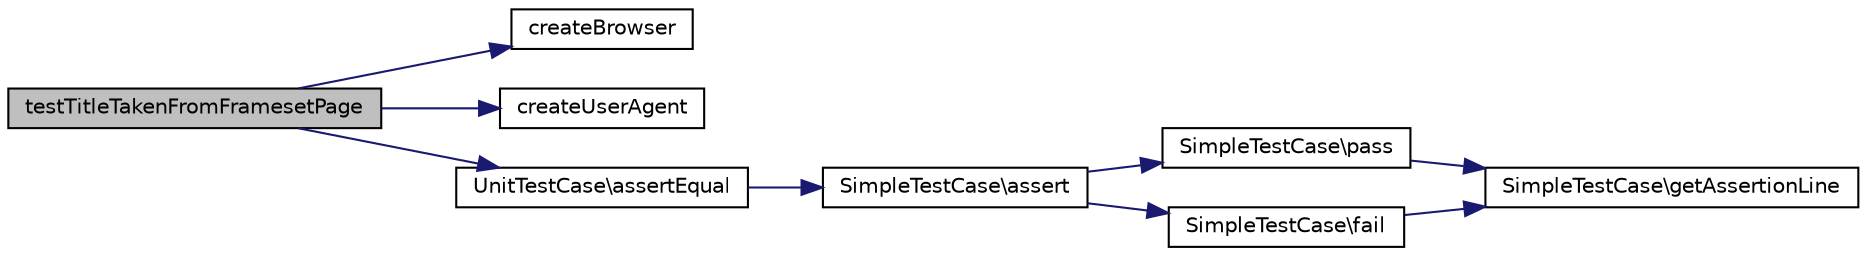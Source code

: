 digraph "testTitleTakenFromFramesetPage"
{
  edge [fontname="Helvetica",fontsize="10",labelfontname="Helvetica",labelfontsize="10"];
  node [fontname="Helvetica",fontsize="10",shape=record];
  rankdir="LR";
  Node1 [label="testTitleTakenFromFramesetPage",height=0.2,width=0.4,color="black", fillcolor="grey75", style="filled" fontcolor="black"];
  Node1 -> Node2 [color="midnightblue",fontsize="10",style="solid",fontname="Helvetica"];
  Node2 [label="createBrowser",height=0.2,width=0.4,color="black", fillcolor="white", style="filled",URL="$class_test_of_browser_frames.html#ab0d1b93dfb1bfcde50e2710dc1349743"];
  Node1 -> Node3 [color="midnightblue",fontsize="10",style="solid",fontname="Helvetica"];
  Node3 [label="createUserAgent",height=0.2,width=0.4,color="black", fillcolor="white", style="filled",URL="$class_test_of_browser_frames.html#a684e66a645fbf044ac13264555c264f8"];
  Node1 -> Node4 [color="midnightblue",fontsize="10",style="solid",fontname="Helvetica"];
  Node4 [label="UnitTestCase\\assertEqual",height=0.2,width=0.4,color="black", fillcolor="white", style="filled",URL="$class_unit_test_case.html#a4dfd80fc987c7176bc85e680aeb98161"];
  Node4 -> Node5 [color="midnightblue",fontsize="10",style="solid",fontname="Helvetica"];
  Node5 [label="SimpleTestCase\\assert",height=0.2,width=0.4,color="black", fillcolor="white", style="filled",URL="$class_simple_test_case.html#a9be3866087958c52771a4eb0921a80f8"];
  Node5 -> Node6 [color="midnightblue",fontsize="10",style="solid",fontname="Helvetica"];
  Node6 [label="SimpleTestCase\\pass",height=0.2,width=0.4,color="black", fillcolor="white", style="filled",URL="$class_simple_test_case.html#a413ec6a28c017c7f5c08af552930a023"];
  Node6 -> Node7 [color="midnightblue",fontsize="10",style="solid",fontname="Helvetica"];
  Node7 [label="SimpleTestCase\\getAssertionLine",height=0.2,width=0.4,color="black", fillcolor="white", style="filled",URL="$class_simple_test_case.html#a4389a897171547fc4545f56a75bf0c9f"];
  Node5 -> Node8 [color="midnightblue",fontsize="10",style="solid",fontname="Helvetica"];
  Node8 [label="SimpleTestCase\\fail",height=0.2,width=0.4,color="black", fillcolor="white", style="filled",URL="$class_simple_test_case.html#a74070e976d1372da2111be1c059c6ce3"];
  Node8 -> Node7 [color="midnightblue",fontsize="10",style="solid",fontname="Helvetica"];
}
